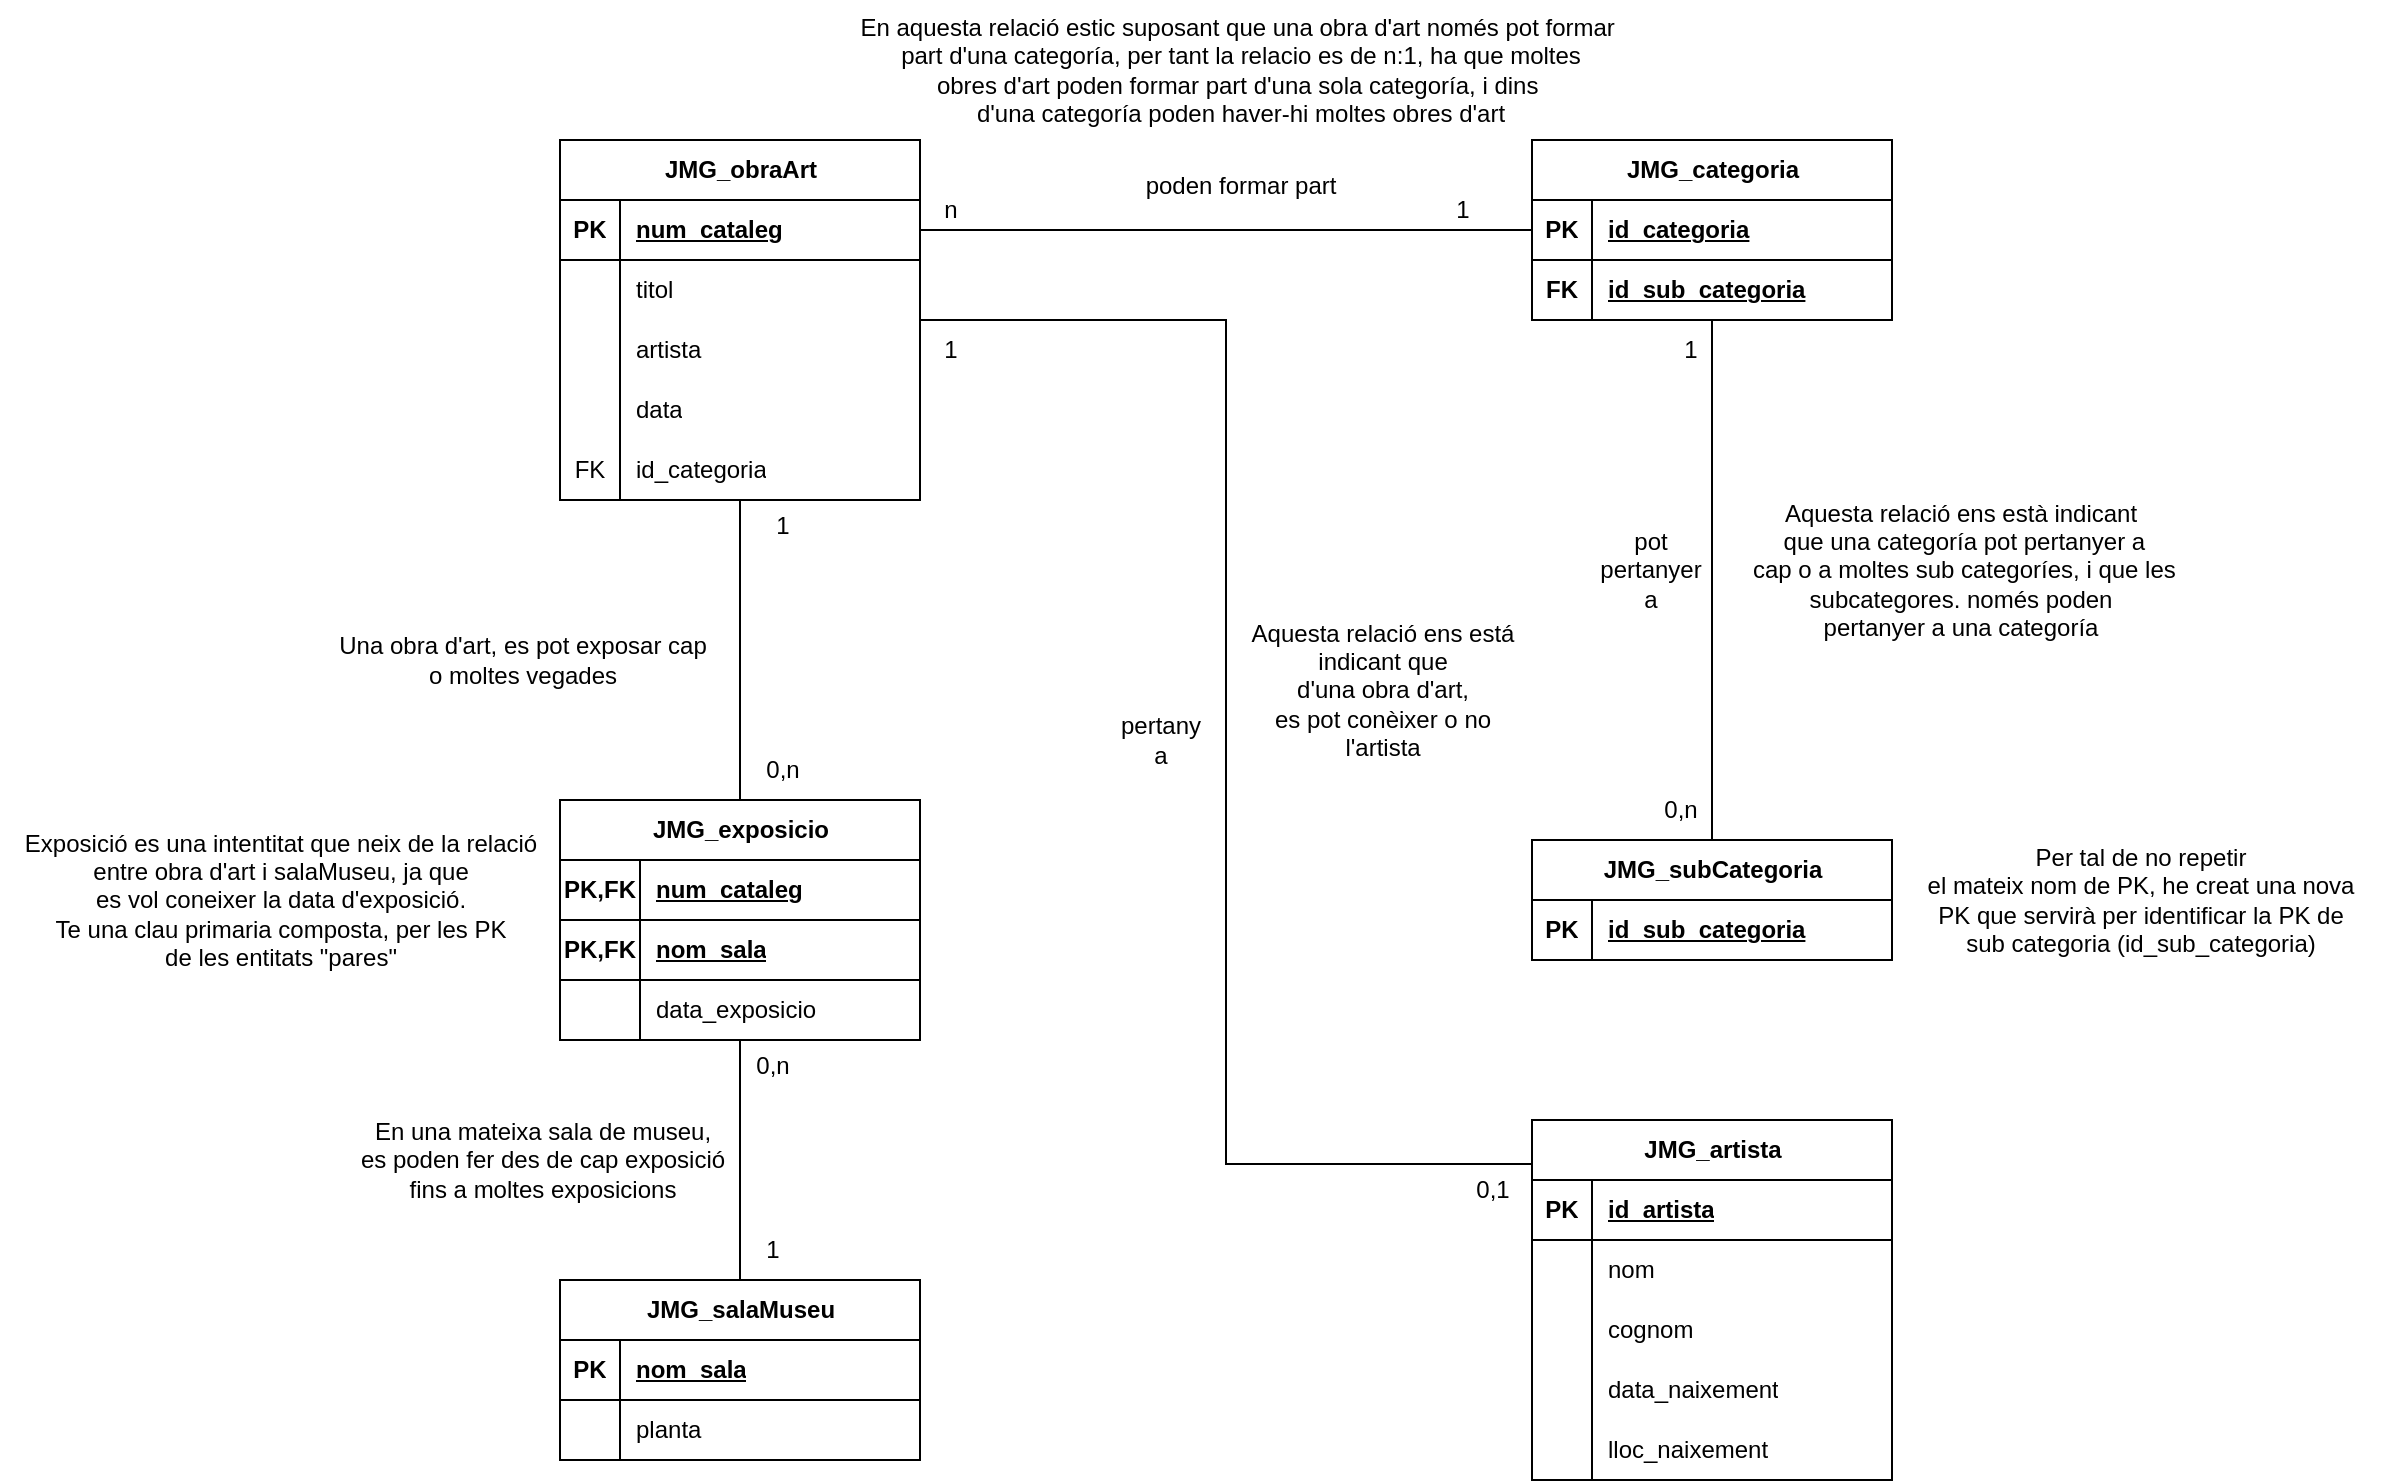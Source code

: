 <mxfile version="24.8.3">
  <diagram name="Página-1" id="B-bke3QCGIZsyUV_sevb">
    <mxGraphModel dx="2195" dy="790" grid="1" gridSize="10" guides="1" tooltips="1" connect="1" arrows="1" fold="1" page="1" pageScale="1" pageWidth="827" pageHeight="1169" math="0" shadow="0">
      <root>
        <mxCell id="0" />
        <mxCell id="1" parent="0" />
        <mxCell id="Ic7_FfRGiniO8kVixbo9-100" style="edgeStyle=orthogonalEdgeStyle;rounded=0;orthogonalLoop=1;jettySize=auto;html=1;entryX=0.5;entryY=0;entryDx=0;entryDy=0;endArrow=none;endFill=0;" edge="1" parent="1" source="Ic7_FfRGiniO8kVixbo9-1" target="Ic7_FfRGiniO8kVixbo9-68">
          <mxGeometry relative="1" as="geometry" />
        </mxCell>
        <mxCell id="Ic7_FfRGiniO8kVixbo9-1" value="JMG_obraArt" style="shape=table;startSize=30;container=1;collapsible=1;childLayout=tableLayout;fixedRows=1;rowLines=0;fontStyle=1;align=center;resizeLast=1;html=1;" vertex="1" parent="1">
          <mxGeometry x="100" y="180" width="180" height="180" as="geometry" />
        </mxCell>
        <mxCell id="Ic7_FfRGiniO8kVixbo9-2" value="" style="shape=tableRow;horizontal=0;startSize=0;swimlaneHead=0;swimlaneBody=0;fillColor=none;collapsible=0;dropTarget=0;points=[[0,0.5],[1,0.5]];portConstraint=eastwest;top=0;left=0;right=0;bottom=1;" vertex="1" parent="Ic7_FfRGiniO8kVixbo9-1">
          <mxGeometry y="30" width="180" height="30" as="geometry" />
        </mxCell>
        <mxCell id="Ic7_FfRGiniO8kVixbo9-3" value="PK" style="shape=partialRectangle;connectable=0;fillColor=none;top=0;left=0;bottom=0;right=0;fontStyle=1;overflow=hidden;whiteSpace=wrap;html=1;" vertex="1" parent="Ic7_FfRGiniO8kVixbo9-2">
          <mxGeometry width="30" height="30" as="geometry">
            <mxRectangle width="30" height="30" as="alternateBounds" />
          </mxGeometry>
        </mxCell>
        <mxCell id="Ic7_FfRGiniO8kVixbo9-4" value="num_cataleg" style="shape=partialRectangle;connectable=0;fillColor=none;top=0;left=0;bottom=0;right=0;align=left;spacingLeft=6;fontStyle=5;overflow=hidden;whiteSpace=wrap;html=1;" vertex="1" parent="Ic7_FfRGiniO8kVixbo9-2">
          <mxGeometry x="30" width="150" height="30" as="geometry">
            <mxRectangle width="150" height="30" as="alternateBounds" />
          </mxGeometry>
        </mxCell>
        <mxCell id="Ic7_FfRGiniO8kVixbo9-5" value="" style="shape=tableRow;horizontal=0;startSize=0;swimlaneHead=0;swimlaneBody=0;fillColor=none;collapsible=0;dropTarget=0;points=[[0,0.5],[1,0.5]];portConstraint=eastwest;top=0;left=0;right=0;bottom=0;" vertex="1" parent="Ic7_FfRGiniO8kVixbo9-1">
          <mxGeometry y="60" width="180" height="30" as="geometry" />
        </mxCell>
        <mxCell id="Ic7_FfRGiniO8kVixbo9-6" value="" style="shape=partialRectangle;connectable=0;fillColor=none;top=0;left=0;bottom=0;right=0;editable=1;overflow=hidden;whiteSpace=wrap;html=1;" vertex="1" parent="Ic7_FfRGiniO8kVixbo9-5">
          <mxGeometry width="30" height="30" as="geometry">
            <mxRectangle width="30" height="30" as="alternateBounds" />
          </mxGeometry>
        </mxCell>
        <mxCell id="Ic7_FfRGiniO8kVixbo9-7" value="titol" style="shape=partialRectangle;connectable=0;fillColor=none;top=0;left=0;bottom=0;right=0;align=left;spacingLeft=6;overflow=hidden;whiteSpace=wrap;html=1;" vertex="1" parent="Ic7_FfRGiniO8kVixbo9-5">
          <mxGeometry x="30" width="150" height="30" as="geometry">
            <mxRectangle width="150" height="30" as="alternateBounds" />
          </mxGeometry>
        </mxCell>
        <mxCell id="Ic7_FfRGiniO8kVixbo9-8" value="" style="shape=tableRow;horizontal=0;startSize=0;swimlaneHead=0;swimlaneBody=0;fillColor=none;collapsible=0;dropTarget=0;points=[[0,0.5],[1,0.5]];portConstraint=eastwest;top=0;left=0;right=0;bottom=0;" vertex="1" parent="Ic7_FfRGiniO8kVixbo9-1">
          <mxGeometry y="90" width="180" height="30" as="geometry" />
        </mxCell>
        <mxCell id="Ic7_FfRGiniO8kVixbo9-9" value="" style="shape=partialRectangle;connectable=0;fillColor=none;top=0;left=0;bottom=0;right=0;editable=1;overflow=hidden;whiteSpace=wrap;html=1;" vertex="1" parent="Ic7_FfRGiniO8kVixbo9-8">
          <mxGeometry width="30" height="30" as="geometry">
            <mxRectangle width="30" height="30" as="alternateBounds" />
          </mxGeometry>
        </mxCell>
        <mxCell id="Ic7_FfRGiniO8kVixbo9-10" value="artista " style="shape=partialRectangle;connectable=0;fillColor=none;top=0;left=0;bottom=0;right=0;align=left;spacingLeft=6;overflow=hidden;whiteSpace=wrap;html=1;" vertex="1" parent="Ic7_FfRGiniO8kVixbo9-8">
          <mxGeometry x="30" width="150" height="30" as="geometry">
            <mxRectangle width="150" height="30" as="alternateBounds" />
          </mxGeometry>
        </mxCell>
        <mxCell id="Ic7_FfRGiniO8kVixbo9-17" style="shape=tableRow;horizontal=0;startSize=0;swimlaneHead=0;swimlaneBody=0;fillColor=none;collapsible=0;dropTarget=0;points=[[0,0.5],[1,0.5]];portConstraint=eastwest;top=0;left=0;right=0;bottom=0;" vertex="1" parent="Ic7_FfRGiniO8kVixbo9-1">
          <mxGeometry y="120" width="180" height="30" as="geometry" />
        </mxCell>
        <mxCell id="Ic7_FfRGiniO8kVixbo9-18" style="shape=partialRectangle;connectable=0;fillColor=none;top=0;left=0;bottom=0;right=0;editable=1;overflow=hidden;whiteSpace=wrap;html=1;" vertex="1" parent="Ic7_FfRGiniO8kVixbo9-17">
          <mxGeometry width="30" height="30" as="geometry">
            <mxRectangle width="30" height="30" as="alternateBounds" />
          </mxGeometry>
        </mxCell>
        <mxCell id="Ic7_FfRGiniO8kVixbo9-19" value="data" style="shape=partialRectangle;connectable=0;fillColor=none;top=0;left=0;bottom=0;right=0;align=left;spacingLeft=6;overflow=hidden;whiteSpace=wrap;html=1;" vertex="1" parent="Ic7_FfRGiniO8kVixbo9-17">
          <mxGeometry x="30" width="150" height="30" as="geometry">
            <mxRectangle width="150" height="30" as="alternateBounds" />
          </mxGeometry>
        </mxCell>
        <mxCell id="Ic7_FfRGiniO8kVixbo9-102" style="shape=tableRow;horizontal=0;startSize=0;swimlaneHead=0;swimlaneBody=0;fillColor=none;collapsible=0;dropTarget=0;points=[[0,0.5],[1,0.5]];portConstraint=eastwest;top=0;left=0;right=0;bottom=0;" vertex="1" parent="Ic7_FfRGiniO8kVixbo9-1">
          <mxGeometry y="150" width="180" height="30" as="geometry" />
        </mxCell>
        <mxCell id="Ic7_FfRGiniO8kVixbo9-103" value="FK" style="shape=partialRectangle;connectable=0;fillColor=none;top=0;left=0;bottom=0;right=0;editable=1;overflow=hidden;whiteSpace=wrap;html=1;" vertex="1" parent="Ic7_FfRGiniO8kVixbo9-102">
          <mxGeometry width="30" height="30" as="geometry">
            <mxRectangle width="30" height="30" as="alternateBounds" />
          </mxGeometry>
        </mxCell>
        <mxCell id="Ic7_FfRGiniO8kVixbo9-104" value="id_categoria" style="shape=partialRectangle;connectable=0;fillColor=none;top=0;left=0;bottom=0;right=0;align=left;spacingLeft=6;overflow=hidden;whiteSpace=wrap;html=1;" vertex="1" parent="Ic7_FfRGiniO8kVixbo9-102">
          <mxGeometry x="30" width="150" height="30" as="geometry">
            <mxRectangle width="150" height="30" as="alternateBounds" />
          </mxGeometry>
        </mxCell>
        <mxCell id="Ic7_FfRGiniO8kVixbo9-33" value="JMG_artista" style="shape=table;startSize=30;container=1;collapsible=1;childLayout=tableLayout;fixedRows=1;rowLines=0;fontStyle=1;align=center;resizeLast=1;html=1;" vertex="1" parent="1">
          <mxGeometry x="586" y="670" width="180" height="180" as="geometry" />
        </mxCell>
        <mxCell id="Ic7_FfRGiniO8kVixbo9-34" value="" style="shape=tableRow;horizontal=0;startSize=0;swimlaneHead=0;swimlaneBody=0;fillColor=none;collapsible=0;dropTarget=0;points=[[0,0.5],[1,0.5]];portConstraint=eastwest;top=0;left=0;right=0;bottom=1;" vertex="1" parent="Ic7_FfRGiniO8kVixbo9-33">
          <mxGeometry y="30" width="180" height="30" as="geometry" />
        </mxCell>
        <mxCell id="Ic7_FfRGiniO8kVixbo9-35" value="PK" style="shape=partialRectangle;connectable=0;fillColor=none;top=0;left=0;bottom=0;right=0;fontStyle=1;overflow=hidden;whiteSpace=wrap;html=1;" vertex="1" parent="Ic7_FfRGiniO8kVixbo9-34">
          <mxGeometry width="30" height="30" as="geometry">
            <mxRectangle width="30" height="30" as="alternateBounds" />
          </mxGeometry>
        </mxCell>
        <mxCell id="Ic7_FfRGiniO8kVixbo9-36" value="id_artista" style="shape=partialRectangle;connectable=0;fillColor=none;top=0;left=0;bottom=0;right=0;align=left;spacingLeft=6;fontStyle=5;overflow=hidden;whiteSpace=wrap;html=1;" vertex="1" parent="Ic7_FfRGiniO8kVixbo9-34">
          <mxGeometry x="30" width="150" height="30" as="geometry">
            <mxRectangle width="150" height="30" as="alternateBounds" />
          </mxGeometry>
        </mxCell>
        <mxCell id="Ic7_FfRGiniO8kVixbo9-37" value="" style="shape=tableRow;horizontal=0;startSize=0;swimlaneHead=0;swimlaneBody=0;fillColor=none;collapsible=0;dropTarget=0;points=[[0,0.5],[1,0.5]];portConstraint=eastwest;top=0;left=0;right=0;bottom=0;" vertex="1" parent="Ic7_FfRGiniO8kVixbo9-33">
          <mxGeometry y="60" width="180" height="30" as="geometry" />
        </mxCell>
        <mxCell id="Ic7_FfRGiniO8kVixbo9-38" value="" style="shape=partialRectangle;connectable=0;fillColor=none;top=0;left=0;bottom=0;right=0;editable=1;overflow=hidden;whiteSpace=wrap;html=1;" vertex="1" parent="Ic7_FfRGiniO8kVixbo9-37">
          <mxGeometry width="30" height="30" as="geometry">
            <mxRectangle width="30" height="30" as="alternateBounds" />
          </mxGeometry>
        </mxCell>
        <mxCell id="Ic7_FfRGiniO8kVixbo9-39" value="nom" style="shape=partialRectangle;connectable=0;fillColor=none;top=0;left=0;bottom=0;right=0;align=left;spacingLeft=6;overflow=hidden;whiteSpace=wrap;html=1;" vertex="1" parent="Ic7_FfRGiniO8kVixbo9-37">
          <mxGeometry x="30" width="150" height="30" as="geometry">
            <mxRectangle width="150" height="30" as="alternateBounds" />
          </mxGeometry>
        </mxCell>
        <mxCell id="Ic7_FfRGiniO8kVixbo9-40" value="" style="shape=tableRow;horizontal=0;startSize=0;swimlaneHead=0;swimlaneBody=0;fillColor=none;collapsible=0;dropTarget=0;points=[[0,0.5],[1,0.5]];portConstraint=eastwest;top=0;left=0;right=0;bottom=0;" vertex="1" parent="Ic7_FfRGiniO8kVixbo9-33">
          <mxGeometry y="90" width="180" height="30" as="geometry" />
        </mxCell>
        <mxCell id="Ic7_FfRGiniO8kVixbo9-41" value="" style="shape=partialRectangle;connectable=0;fillColor=none;top=0;left=0;bottom=0;right=0;editable=1;overflow=hidden;whiteSpace=wrap;html=1;" vertex="1" parent="Ic7_FfRGiniO8kVixbo9-40">
          <mxGeometry width="30" height="30" as="geometry">
            <mxRectangle width="30" height="30" as="alternateBounds" />
          </mxGeometry>
        </mxCell>
        <mxCell id="Ic7_FfRGiniO8kVixbo9-42" value="cognom" style="shape=partialRectangle;connectable=0;fillColor=none;top=0;left=0;bottom=0;right=0;align=left;spacingLeft=6;overflow=hidden;whiteSpace=wrap;html=1;" vertex="1" parent="Ic7_FfRGiniO8kVixbo9-40">
          <mxGeometry x="30" width="150" height="30" as="geometry">
            <mxRectangle width="150" height="30" as="alternateBounds" />
          </mxGeometry>
        </mxCell>
        <mxCell id="Ic7_FfRGiniO8kVixbo9-43" style="shape=tableRow;horizontal=0;startSize=0;swimlaneHead=0;swimlaneBody=0;fillColor=none;collapsible=0;dropTarget=0;points=[[0,0.5],[1,0.5]];portConstraint=eastwest;top=0;left=0;right=0;bottom=0;" vertex="1" parent="Ic7_FfRGiniO8kVixbo9-33">
          <mxGeometry y="120" width="180" height="30" as="geometry" />
        </mxCell>
        <mxCell id="Ic7_FfRGiniO8kVixbo9-44" style="shape=partialRectangle;connectable=0;fillColor=none;top=0;left=0;bottom=0;right=0;editable=1;overflow=hidden;whiteSpace=wrap;html=1;" vertex="1" parent="Ic7_FfRGiniO8kVixbo9-43">
          <mxGeometry width="30" height="30" as="geometry">
            <mxRectangle width="30" height="30" as="alternateBounds" />
          </mxGeometry>
        </mxCell>
        <mxCell id="Ic7_FfRGiniO8kVixbo9-45" value="data_naixement" style="shape=partialRectangle;connectable=0;fillColor=none;top=0;left=0;bottom=0;right=0;align=left;spacingLeft=6;overflow=hidden;whiteSpace=wrap;html=1;" vertex="1" parent="Ic7_FfRGiniO8kVixbo9-43">
          <mxGeometry x="30" width="150" height="30" as="geometry">
            <mxRectangle width="150" height="30" as="alternateBounds" />
          </mxGeometry>
        </mxCell>
        <mxCell id="Ic7_FfRGiniO8kVixbo9-46" style="shape=tableRow;horizontal=0;startSize=0;swimlaneHead=0;swimlaneBody=0;fillColor=none;collapsible=0;dropTarget=0;points=[[0,0.5],[1,0.5]];portConstraint=eastwest;top=0;left=0;right=0;bottom=0;" vertex="1" parent="Ic7_FfRGiniO8kVixbo9-33">
          <mxGeometry y="150" width="180" height="30" as="geometry" />
        </mxCell>
        <mxCell id="Ic7_FfRGiniO8kVixbo9-47" style="shape=partialRectangle;connectable=0;fillColor=none;top=0;left=0;bottom=0;right=0;editable=1;overflow=hidden;whiteSpace=wrap;html=1;" vertex="1" parent="Ic7_FfRGiniO8kVixbo9-46">
          <mxGeometry width="30" height="30" as="geometry">
            <mxRectangle width="30" height="30" as="alternateBounds" />
          </mxGeometry>
        </mxCell>
        <mxCell id="Ic7_FfRGiniO8kVixbo9-48" value="lloc_naixement" style="shape=partialRectangle;connectable=0;fillColor=none;top=0;left=0;bottom=0;right=0;align=left;spacingLeft=6;overflow=hidden;whiteSpace=wrap;html=1;" vertex="1" parent="Ic7_FfRGiniO8kVixbo9-46">
          <mxGeometry x="30" width="150" height="30" as="geometry">
            <mxRectangle width="150" height="30" as="alternateBounds" />
          </mxGeometry>
        </mxCell>
        <mxCell id="Ic7_FfRGiniO8kVixbo9-49" value="JMG_salaMuseu" style="shape=table;startSize=30;container=1;collapsible=1;childLayout=tableLayout;fixedRows=1;rowLines=0;fontStyle=1;align=center;resizeLast=1;html=1;" vertex="1" parent="1">
          <mxGeometry x="100" y="750" width="180" height="90" as="geometry" />
        </mxCell>
        <mxCell id="Ic7_FfRGiniO8kVixbo9-50" value="" style="shape=tableRow;horizontal=0;startSize=0;swimlaneHead=0;swimlaneBody=0;fillColor=none;collapsible=0;dropTarget=0;points=[[0,0.5],[1,0.5]];portConstraint=eastwest;top=0;left=0;right=0;bottom=1;" vertex="1" parent="Ic7_FfRGiniO8kVixbo9-49">
          <mxGeometry y="30" width="180" height="30" as="geometry" />
        </mxCell>
        <mxCell id="Ic7_FfRGiniO8kVixbo9-51" value="PK" style="shape=partialRectangle;connectable=0;fillColor=none;top=0;left=0;bottom=0;right=0;fontStyle=1;overflow=hidden;whiteSpace=wrap;html=1;" vertex="1" parent="Ic7_FfRGiniO8kVixbo9-50">
          <mxGeometry width="30" height="30" as="geometry">
            <mxRectangle width="30" height="30" as="alternateBounds" />
          </mxGeometry>
        </mxCell>
        <mxCell id="Ic7_FfRGiniO8kVixbo9-52" value="nom_sala" style="shape=partialRectangle;connectable=0;fillColor=none;top=0;left=0;bottom=0;right=0;align=left;spacingLeft=6;fontStyle=5;overflow=hidden;whiteSpace=wrap;html=1;" vertex="1" parent="Ic7_FfRGiniO8kVixbo9-50">
          <mxGeometry x="30" width="150" height="30" as="geometry">
            <mxRectangle width="150" height="30" as="alternateBounds" />
          </mxGeometry>
        </mxCell>
        <mxCell id="Ic7_FfRGiniO8kVixbo9-53" value="" style="shape=tableRow;horizontal=0;startSize=0;swimlaneHead=0;swimlaneBody=0;fillColor=none;collapsible=0;dropTarget=0;points=[[0,0.5],[1,0.5]];portConstraint=eastwest;top=0;left=0;right=0;bottom=0;" vertex="1" parent="Ic7_FfRGiniO8kVixbo9-49">
          <mxGeometry y="60" width="180" height="30" as="geometry" />
        </mxCell>
        <mxCell id="Ic7_FfRGiniO8kVixbo9-54" value="" style="shape=partialRectangle;connectable=0;fillColor=none;top=0;left=0;bottom=0;right=0;editable=1;overflow=hidden;whiteSpace=wrap;html=1;" vertex="1" parent="Ic7_FfRGiniO8kVixbo9-53">
          <mxGeometry width="30" height="30" as="geometry">
            <mxRectangle width="30" height="30" as="alternateBounds" />
          </mxGeometry>
        </mxCell>
        <mxCell id="Ic7_FfRGiniO8kVixbo9-55" value="planta" style="shape=partialRectangle;connectable=0;fillColor=none;top=0;left=0;bottom=0;right=0;align=left;spacingLeft=6;overflow=hidden;whiteSpace=wrap;html=1;" vertex="1" parent="Ic7_FfRGiniO8kVixbo9-53">
          <mxGeometry x="30" width="150" height="30" as="geometry">
            <mxRectangle width="150" height="30" as="alternateBounds" />
          </mxGeometry>
        </mxCell>
        <mxCell id="Ic7_FfRGiniO8kVixbo9-101" style="edgeStyle=orthogonalEdgeStyle;rounded=0;orthogonalLoop=1;jettySize=auto;html=1;entryX=0.5;entryY=0;entryDx=0;entryDy=0;endArrow=none;endFill=0;" edge="1" parent="1" source="Ic7_FfRGiniO8kVixbo9-68" target="Ic7_FfRGiniO8kVixbo9-49">
          <mxGeometry relative="1" as="geometry" />
        </mxCell>
        <mxCell id="Ic7_FfRGiniO8kVixbo9-68" value="JMG_exposicio" style="shape=table;startSize=30;container=1;collapsible=1;childLayout=tableLayout;fixedRows=1;rowLines=0;fontStyle=1;align=center;resizeLast=1;html=1;" vertex="1" parent="1">
          <mxGeometry x="100" y="510" width="180" height="120" as="geometry" />
        </mxCell>
        <mxCell id="Ic7_FfRGiniO8kVixbo9-69" value="" style="shape=tableRow;horizontal=0;startSize=0;swimlaneHead=0;swimlaneBody=0;fillColor=none;collapsible=0;dropTarget=0;points=[[0,0.5],[1,0.5]];portConstraint=eastwest;top=0;left=0;right=0;bottom=1;" vertex="1" parent="Ic7_FfRGiniO8kVixbo9-68">
          <mxGeometry y="30" width="180" height="30" as="geometry" />
        </mxCell>
        <mxCell id="Ic7_FfRGiniO8kVixbo9-70" value="PK,FK" style="shape=partialRectangle;connectable=0;fillColor=none;top=0;left=0;bottom=0;right=0;fontStyle=1;overflow=hidden;whiteSpace=wrap;html=1;" vertex="1" parent="Ic7_FfRGiniO8kVixbo9-69">
          <mxGeometry width="40" height="30" as="geometry">
            <mxRectangle width="40" height="30" as="alternateBounds" />
          </mxGeometry>
        </mxCell>
        <mxCell id="Ic7_FfRGiniO8kVixbo9-71" value="num_cataleg" style="shape=partialRectangle;connectable=0;fillColor=none;top=0;left=0;bottom=0;right=0;align=left;spacingLeft=6;fontStyle=5;overflow=hidden;whiteSpace=wrap;html=1;" vertex="1" parent="Ic7_FfRGiniO8kVixbo9-69">
          <mxGeometry x="40" width="140" height="30" as="geometry">
            <mxRectangle width="140" height="30" as="alternateBounds" />
          </mxGeometry>
        </mxCell>
        <mxCell id="Ic7_FfRGiniO8kVixbo9-84" style="shape=tableRow;horizontal=0;startSize=0;swimlaneHead=0;swimlaneBody=0;fillColor=none;collapsible=0;dropTarget=0;points=[[0,0.5],[1,0.5]];portConstraint=eastwest;top=0;left=0;right=0;bottom=1;" vertex="1" parent="Ic7_FfRGiniO8kVixbo9-68">
          <mxGeometry y="60" width="180" height="30" as="geometry" />
        </mxCell>
        <mxCell id="Ic7_FfRGiniO8kVixbo9-85" value="PK,FK" style="shape=partialRectangle;connectable=0;fillColor=none;top=0;left=0;bottom=0;right=0;fontStyle=1;overflow=hidden;whiteSpace=wrap;html=1;" vertex="1" parent="Ic7_FfRGiniO8kVixbo9-84">
          <mxGeometry width="40" height="30" as="geometry">
            <mxRectangle width="40" height="30" as="alternateBounds" />
          </mxGeometry>
        </mxCell>
        <mxCell id="Ic7_FfRGiniO8kVixbo9-86" value="nom_sala" style="shape=partialRectangle;connectable=0;fillColor=none;top=0;left=0;bottom=0;right=0;align=left;spacingLeft=6;fontStyle=5;overflow=hidden;whiteSpace=wrap;html=1;" vertex="1" parent="Ic7_FfRGiniO8kVixbo9-84">
          <mxGeometry x="40" width="140" height="30" as="geometry">
            <mxRectangle width="140" height="30" as="alternateBounds" />
          </mxGeometry>
        </mxCell>
        <mxCell id="Ic7_FfRGiniO8kVixbo9-72" value="" style="shape=tableRow;horizontal=0;startSize=0;swimlaneHead=0;swimlaneBody=0;fillColor=none;collapsible=0;dropTarget=0;points=[[0,0.5],[1,0.5]];portConstraint=eastwest;top=0;left=0;right=0;bottom=0;" vertex="1" parent="Ic7_FfRGiniO8kVixbo9-68">
          <mxGeometry y="90" width="180" height="30" as="geometry" />
        </mxCell>
        <mxCell id="Ic7_FfRGiniO8kVixbo9-73" value="" style="shape=partialRectangle;connectable=0;fillColor=none;top=0;left=0;bottom=0;right=0;editable=1;overflow=hidden;whiteSpace=wrap;html=1;" vertex="1" parent="Ic7_FfRGiniO8kVixbo9-72">
          <mxGeometry width="40" height="30" as="geometry">
            <mxRectangle width="40" height="30" as="alternateBounds" />
          </mxGeometry>
        </mxCell>
        <mxCell id="Ic7_FfRGiniO8kVixbo9-74" value="data_exposicio" style="shape=partialRectangle;connectable=0;fillColor=none;top=0;left=0;bottom=0;right=0;align=left;spacingLeft=6;overflow=hidden;whiteSpace=wrap;html=1;" vertex="1" parent="Ic7_FfRGiniO8kVixbo9-72">
          <mxGeometry x="40" width="140" height="30" as="geometry">
            <mxRectangle width="140" height="30" as="alternateBounds" />
          </mxGeometry>
        </mxCell>
        <mxCell id="Ic7_FfRGiniO8kVixbo9-119" style="edgeStyle=orthogonalEdgeStyle;rounded=0;orthogonalLoop=1;jettySize=auto;html=1;entryX=0.5;entryY=0;entryDx=0;entryDy=0;endArrow=none;endFill=0;" edge="1" parent="1" source="Ic7_FfRGiniO8kVixbo9-87" target="Ic7_FfRGiniO8kVixbo9-106">
          <mxGeometry relative="1" as="geometry" />
        </mxCell>
        <mxCell id="Ic7_FfRGiniO8kVixbo9-87" value="JMG_categoria" style="shape=table;startSize=30;container=1;collapsible=1;childLayout=tableLayout;fixedRows=1;rowLines=0;fontStyle=1;align=center;resizeLast=1;html=1;" vertex="1" parent="1">
          <mxGeometry x="586" y="180" width="180" height="90" as="geometry" />
        </mxCell>
        <mxCell id="Ic7_FfRGiniO8kVixbo9-88" value="" style="shape=tableRow;horizontal=0;startSize=0;swimlaneHead=0;swimlaneBody=0;fillColor=none;collapsible=0;dropTarget=0;points=[[0,0.5],[1,0.5]];portConstraint=eastwest;top=0;left=0;right=0;bottom=1;" vertex="1" parent="Ic7_FfRGiniO8kVixbo9-87">
          <mxGeometry y="30" width="180" height="30" as="geometry" />
        </mxCell>
        <mxCell id="Ic7_FfRGiniO8kVixbo9-89" value="PK" style="shape=partialRectangle;connectable=0;fillColor=none;top=0;left=0;bottom=0;right=0;fontStyle=1;overflow=hidden;whiteSpace=wrap;html=1;" vertex="1" parent="Ic7_FfRGiniO8kVixbo9-88">
          <mxGeometry width="30" height="30" as="geometry">
            <mxRectangle width="30" height="30" as="alternateBounds" />
          </mxGeometry>
        </mxCell>
        <mxCell id="Ic7_FfRGiniO8kVixbo9-90" value="id_categoria" style="shape=partialRectangle;connectable=0;fillColor=none;top=0;left=0;bottom=0;right=0;align=left;spacingLeft=6;fontStyle=5;overflow=hidden;whiteSpace=wrap;html=1;" vertex="1" parent="Ic7_FfRGiniO8kVixbo9-88">
          <mxGeometry x="30" width="150" height="30" as="geometry">
            <mxRectangle width="150" height="30" as="alternateBounds" />
          </mxGeometry>
        </mxCell>
        <mxCell id="Ic7_FfRGiniO8kVixbo9-122" style="shape=tableRow;horizontal=0;startSize=0;swimlaneHead=0;swimlaneBody=0;fillColor=none;collapsible=0;dropTarget=0;points=[[0,0.5],[1,0.5]];portConstraint=eastwest;top=0;left=0;right=0;bottom=1;" vertex="1" parent="Ic7_FfRGiniO8kVixbo9-87">
          <mxGeometry y="60" width="180" height="30" as="geometry" />
        </mxCell>
        <mxCell id="Ic7_FfRGiniO8kVixbo9-123" value="FK" style="shape=partialRectangle;connectable=0;fillColor=none;top=0;left=0;bottom=0;right=0;fontStyle=1;overflow=hidden;whiteSpace=wrap;html=1;" vertex="1" parent="Ic7_FfRGiniO8kVixbo9-122">
          <mxGeometry width="30" height="30" as="geometry">
            <mxRectangle width="30" height="30" as="alternateBounds" />
          </mxGeometry>
        </mxCell>
        <mxCell id="Ic7_FfRGiniO8kVixbo9-124" value="id_sub_categoria" style="shape=partialRectangle;connectable=0;fillColor=none;top=0;left=0;bottom=0;right=0;align=left;spacingLeft=6;fontStyle=5;overflow=hidden;whiteSpace=wrap;html=1;" vertex="1" parent="Ic7_FfRGiniO8kVixbo9-122">
          <mxGeometry x="30" width="150" height="30" as="geometry">
            <mxRectangle width="150" height="30" as="alternateBounds" />
          </mxGeometry>
        </mxCell>
        <mxCell id="Ic7_FfRGiniO8kVixbo9-105" style="edgeStyle=orthogonalEdgeStyle;rounded=0;orthogonalLoop=1;jettySize=auto;html=1;entryX=0;entryY=0.5;entryDx=0;entryDy=0;endArrow=none;endFill=0;" edge="1" parent="1" source="Ic7_FfRGiniO8kVixbo9-2" target="Ic7_FfRGiniO8kVixbo9-88">
          <mxGeometry relative="1" as="geometry" />
        </mxCell>
        <mxCell id="Ic7_FfRGiniO8kVixbo9-106" value="JMG_subCategoria" style="shape=table;startSize=30;container=1;collapsible=1;childLayout=tableLayout;fixedRows=1;rowLines=0;fontStyle=1;align=center;resizeLast=1;html=1;" vertex="1" parent="1">
          <mxGeometry x="586" y="530" width="180" height="60" as="geometry" />
        </mxCell>
        <mxCell id="Ic7_FfRGiniO8kVixbo9-107" value="" style="shape=tableRow;horizontal=0;startSize=0;swimlaneHead=0;swimlaneBody=0;fillColor=none;collapsible=0;dropTarget=0;points=[[0,0.5],[1,0.5]];portConstraint=eastwest;top=0;left=0;right=0;bottom=1;" vertex="1" parent="Ic7_FfRGiniO8kVixbo9-106">
          <mxGeometry y="30" width="180" height="30" as="geometry" />
        </mxCell>
        <mxCell id="Ic7_FfRGiniO8kVixbo9-108" value="PK" style="shape=partialRectangle;connectable=0;fillColor=none;top=0;left=0;bottom=0;right=0;fontStyle=1;overflow=hidden;whiteSpace=wrap;html=1;" vertex="1" parent="Ic7_FfRGiniO8kVixbo9-107">
          <mxGeometry width="30" height="30" as="geometry">
            <mxRectangle width="30" height="30" as="alternateBounds" />
          </mxGeometry>
        </mxCell>
        <mxCell id="Ic7_FfRGiniO8kVixbo9-109" value="id_sub_categoria" style="shape=partialRectangle;connectable=0;fillColor=none;top=0;left=0;bottom=0;right=0;align=left;spacingLeft=6;fontStyle=5;overflow=hidden;whiteSpace=wrap;html=1;" vertex="1" parent="Ic7_FfRGiniO8kVixbo9-107">
          <mxGeometry x="30" width="150" height="30" as="geometry">
            <mxRectangle width="150" height="30" as="alternateBounds" />
          </mxGeometry>
        </mxCell>
        <mxCell id="Ic7_FfRGiniO8kVixbo9-120" style="edgeStyle=orthogonalEdgeStyle;rounded=0;orthogonalLoop=1;jettySize=auto;html=1;entryX=0;entryY=0.122;entryDx=0;entryDy=0;entryPerimeter=0;endArrow=none;endFill=0;" edge="1" parent="1" source="Ic7_FfRGiniO8kVixbo9-1" target="Ic7_FfRGiniO8kVixbo9-33">
          <mxGeometry relative="1" as="geometry" />
        </mxCell>
        <mxCell id="Ic7_FfRGiniO8kVixbo9-121" value="&lt;div&gt;Per tal de no repetir &lt;br&gt;&lt;/div&gt;&lt;div&gt;el mateix nom de PK, he creat una nova&lt;/div&gt;&lt;div&gt;PK que servirà per identificar la PK de&lt;/div&gt;&lt;div&gt;sub categoria (id_sub_categoria)&lt;br&gt;&lt;/div&gt;" style="text;html=1;align=center;verticalAlign=middle;resizable=0;points=[];autosize=1;strokeColor=none;fillColor=none;" vertex="1" parent="1">
          <mxGeometry x="770" y="525" width="240" height="70" as="geometry" />
        </mxCell>
        <mxCell id="Ic7_FfRGiniO8kVixbo9-125" value="1" style="text;html=1;align=center;verticalAlign=middle;resizable=0;points=[];autosize=1;strokeColor=none;fillColor=none;" vertex="1" parent="1">
          <mxGeometry x="650" y="270" width="30" height="30" as="geometry" />
        </mxCell>
        <mxCell id="Ic7_FfRGiniO8kVixbo9-126" value="0,n" style="text;html=1;align=center;verticalAlign=middle;resizable=0;points=[];autosize=1;strokeColor=none;fillColor=none;" vertex="1" parent="1">
          <mxGeometry x="640" y="500" width="40" height="30" as="geometry" />
        </mxCell>
        <mxCell id="Ic7_FfRGiniO8kVixbo9-127" value="&lt;div&gt;pot&lt;/div&gt;&lt;div&gt;pertanyer &lt;br&gt;&lt;/div&gt;&lt;div&gt;a&lt;br&gt;&lt;/div&gt;" style="text;html=1;align=center;verticalAlign=middle;resizable=0;points=[];autosize=1;strokeColor=none;fillColor=none;" vertex="1" parent="1">
          <mxGeometry x="610" y="365" width="70" height="60" as="geometry" />
        </mxCell>
        <mxCell id="Ic7_FfRGiniO8kVixbo9-128" value="&lt;div&gt;Aquesta relació ens està indicant&lt;/div&gt;&lt;div&gt;&amp;nbsp;que una categoría pot pertanyer a&lt;/div&gt;&lt;div&gt;&amp;nbsp;cap o a moltes sub categoríes, i que les &lt;br&gt;&lt;/div&gt;&lt;div&gt;subcategores. només poden &lt;br&gt;&lt;/div&gt;&lt;div&gt;pertanyer a una categoría&lt;br&gt;&lt;/div&gt;" style="text;html=1;align=center;verticalAlign=middle;resizable=0;points=[];autosize=1;strokeColor=none;fillColor=none;" vertex="1" parent="1">
          <mxGeometry x="680" y="350" width="240" height="90" as="geometry" />
        </mxCell>
        <mxCell id="Ic7_FfRGiniO8kVixbo9-129" value="1" style="text;html=1;align=center;verticalAlign=middle;resizable=0;points=[];autosize=1;strokeColor=none;fillColor=none;" vertex="1" parent="1">
          <mxGeometry x="280" y="270" width="30" height="30" as="geometry" />
        </mxCell>
        <mxCell id="Ic7_FfRGiniO8kVixbo9-132" value="0,1" style="text;html=1;align=center;verticalAlign=middle;resizable=0;points=[];autosize=1;strokeColor=none;fillColor=none;" vertex="1" parent="1">
          <mxGeometry x="546" y="690" width="40" height="30" as="geometry" />
        </mxCell>
        <mxCell id="Ic7_FfRGiniO8kVixbo9-133" value="&lt;div&gt;pertany&lt;/div&gt;&lt;div&gt;a&lt;br&gt;&lt;/div&gt;" style="text;html=1;align=center;verticalAlign=middle;resizable=0;points=[];autosize=1;strokeColor=none;fillColor=none;" vertex="1" parent="1">
          <mxGeometry x="370" y="460" width="60" height="40" as="geometry" />
        </mxCell>
        <mxCell id="Ic7_FfRGiniO8kVixbo9-134" value="&lt;div&gt;Aquesta relació ens está&lt;/div&gt;&lt;div&gt;&amp;nbsp;indicant que&amp;nbsp;&lt;/div&gt;&lt;div&gt;d&#39;una obra d&#39;art,&lt;/div&gt;&lt;div&gt;es pot conèixer o no &lt;br&gt;&lt;/div&gt;&lt;div&gt;l&#39;artista&lt;br&gt;&lt;/div&gt;" style="text;html=1;align=center;verticalAlign=middle;resizable=0;points=[];autosize=1;strokeColor=none;fillColor=none;" vertex="1" parent="1">
          <mxGeometry x="436" y="410" width="150" height="90" as="geometry" />
        </mxCell>
        <mxCell id="Ic7_FfRGiniO8kVixbo9-136" value="1" style="text;html=1;align=center;verticalAlign=middle;resizable=0;points=[];autosize=1;strokeColor=none;fillColor=none;" vertex="1" parent="1">
          <mxGeometry x="196" y="358" width="30" height="30" as="geometry" />
        </mxCell>
        <mxCell id="Ic7_FfRGiniO8kVixbo9-137" value="0,n" style="text;html=1;align=center;verticalAlign=middle;resizable=0;points=[];autosize=1;strokeColor=none;fillColor=none;" vertex="1" parent="1">
          <mxGeometry x="191" y="480" width="40" height="30" as="geometry" />
        </mxCell>
        <mxCell id="Ic7_FfRGiniO8kVixbo9-138" value="n" style="text;html=1;align=center;verticalAlign=middle;resizable=0;points=[];autosize=1;strokeColor=none;fillColor=none;" vertex="1" parent="1">
          <mxGeometry x="280" y="200" width="30" height="30" as="geometry" />
        </mxCell>
        <mxCell id="Ic7_FfRGiniO8kVixbo9-142" value="&lt;div&gt;1&lt;/div&gt;" style="text;html=1;align=center;verticalAlign=middle;resizable=0;points=[];autosize=1;strokeColor=none;fillColor=none;" vertex="1" parent="1">
          <mxGeometry x="536" y="200" width="30" height="30" as="geometry" />
        </mxCell>
        <mxCell id="Ic7_FfRGiniO8kVixbo9-143" value="poden formar part" style="text;html=1;align=center;verticalAlign=middle;resizable=0;points=[];autosize=1;strokeColor=none;fillColor=none;" vertex="1" parent="1">
          <mxGeometry x="380" y="188" width="120" height="30" as="geometry" />
        </mxCell>
        <mxCell id="Ic7_FfRGiniO8kVixbo9-144" value="&lt;div&gt;En aquesta relació estic suposant que una obra d&#39;art només pot formar&amp;nbsp;&lt;/div&gt;&lt;div&gt;part d&#39;una categoría, per tant la relacio es de n:1, ha que moltes &lt;br&gt;&lt;/div&gt;&lt;div&gt;obres d&#39;art poden formar part d&#39;una sola categoría, i dins&amp;nbsp;&lt;/div&gt;&lt;div&gt;d&#39;una categoría poden haver-hi moltes obres d&#39;art&lt;br&gt;&lt;/div&gt;" style="text;html=1;align=center;verticalAlign=middle;resizable=0;points=[];autosize=1;strokeColor=none;fillColor=none;" vertex="1" parent="1">
          <mxGeometry x="240" y="110" width="400" height="70" as="geometry" />
        </mxCell>
        <mxCell id="Ic7_FfRGiniO8kVixbo9-145" value="1" style="text;html=1;align=center;verticalAlign=middle;resizable=0;points=[];autosize=1;strokeColor=none;fillColor=none;" vertex="1" parent="1">
          <mxGeometry x="191" y="720" width="30" height="30" as="geometry" />
        </mxCell>
        <mxCell id="Ic7_FfRGiniO8kVixbo9-146" value="0,n" style="text;html=1;align=center;verticalAlign=middle;resizable=0;points=[];autosize=1;strokeColor=none;fillColor=none;" vertex="1" parent="1">
          <mxGeometry x="186" y="628" width="40" height="30" as="geometry" />
        </mxCell>
        <mxCell id="Ic7_FfRGiniO8kVixbo9-147" value="&lt;div&gt;En una mateixa sala de museu,&lt;/div&gt;&lt;div&gt;&amp;nbsp;es poden fer des de cap exposició&amp;nbsp;&lt;/div&gt;&lt;div&gt;fins a moltes exposicions&lt;br&gt;&lt;/div&gt;" style="text;html=1;align=center;verticalAlign=middle;resizable=0;points=[];autosize=1;strokeColor=none;fillColor=none;" vertex="1" parent="1">
          <mxGeometry x="-14" y="660" width="210" height="60" as="geometry" />
        </mxCell>
        <mxCell id="Ic7_FfRGiniO8kVixbo9-148" value="&lt;div&gt;Una obra d&#39;art, es pot exposar cap&lt;/div&gt;&lt;div&gt;o moltes vegades&lt;br&gt;&lt;/div&gt;" style="text;html=1;align=center;verticalAlign=middle;resizable=0;points=[];autosize=1;strokeColor=none;fillColor=none;" vertex="1" parent="1">
          <mxGeometry x="-24" y="420" width="210" height="40" as="geometry" />
        </mxCell>
        <mxCell id="Ic7_FfRGiniO8kVixbo9-149" value="&lt;div&gt;Exposició es una intentitat que neix de la relació &lt;br&gt;&lt;/div&gt;&lt;div&gt;entre obra d&#39;art i salaMuseu, ja que&lt;/div&gt;&lt;div&gt;es vol coneixer la data d&#39;exposició.&lt;/div&gt;&lt;div&gt;Te una clau primaria composta, per les PK&lt;/div&gt;&lt;div&gt;de les entitats &quot;pares&quot;&lt;br&gt;&lt;/div&gt;" style="text;html=1;align=center;verticalAlign=middle;resizable=0;points=[];autosize=1;strokeColor=none;fillColor=none;" vertex="1" parent="1">
          <mxGeometry x="-180" y="515" width="280" height="90" as="geometry" />
        </mxCell>
      </root>
    </mxGraphModel>
  </diagram>
</mxfile>
